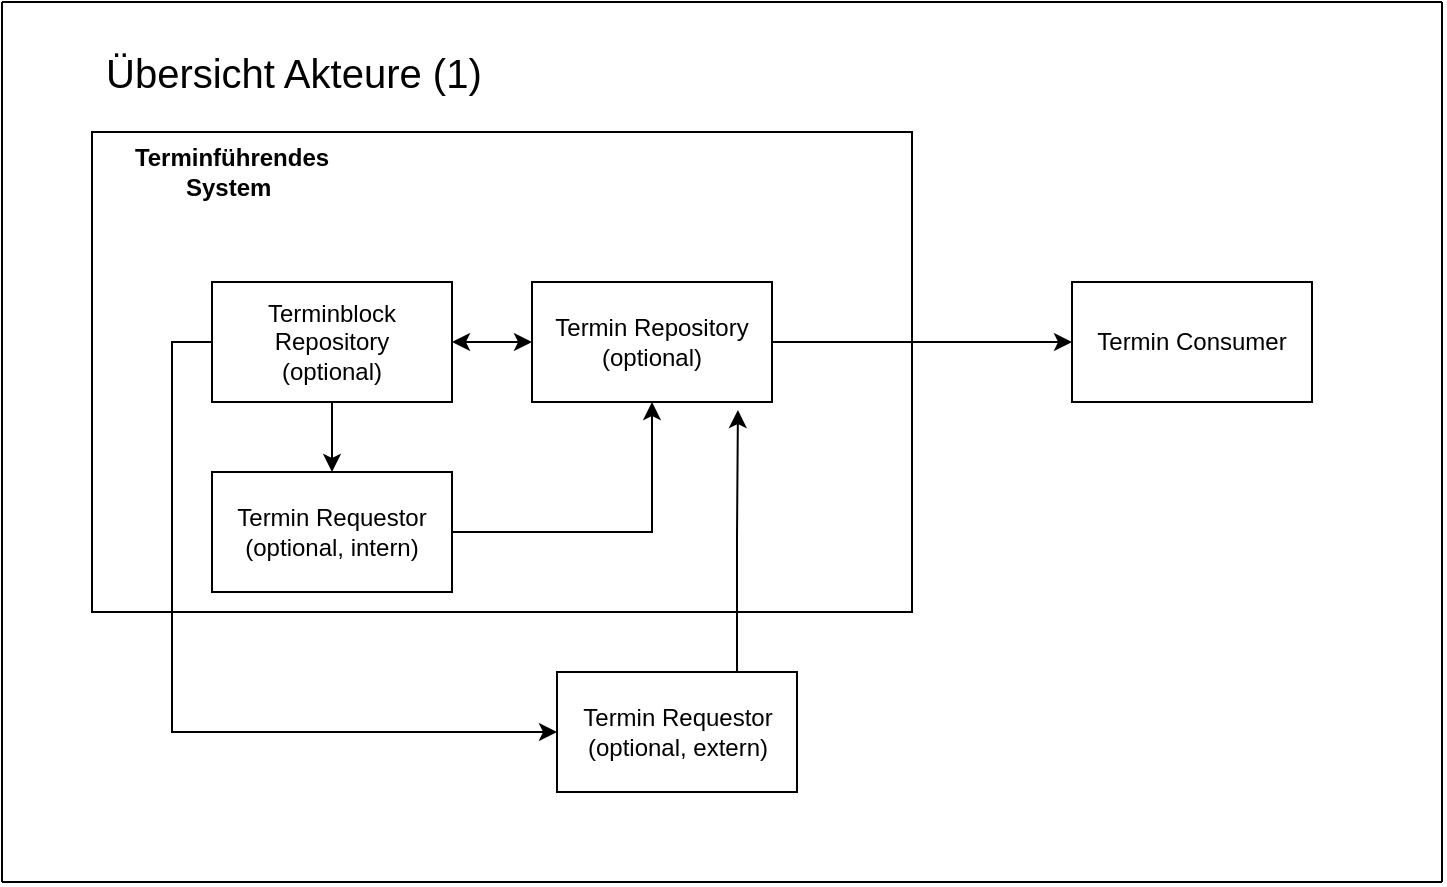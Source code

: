 <mxfile version="17.2.1" type="device"><diagram id="hm4ETkmZMwCM4kh5RkB9" name="Page-1"><mxGraphModel dx="475" dy="743" grid="1" gridSize="10" guides="1" tooltips="1" connect="1" arrows="1" fold="1" page="1" pageScale="1" pageWidth="827" pageHeight="1169" math="0" shadow="0"><root><mxCell id="0"/><mxCell id="1" parent="0"/><mxCell id="pFwJQK2F6OKmjutG3gVt-19" value="" style="rounded=0;whiteSpace=wrap;html=1;fillColor=none;" parent="1" vertex="1"><mxGeometry x="925" y="105" width="410" height="240" as="geometry"/></mxCell><mxCell id="pFwJQK2F6OKmjutG3gVt-20" style="edgeStyle=orthogonalEdgeStyle;rounded=0;orthogonalLoop=1;jettySize=auto;html=1;exitX=1;exitY=0.5;exitDx=0;exitDy=0;" parent="1" source="pFwJQK2F6OKmjutG3gVt-21" target="pFwJQK2F6OKmjutG3gVt-27" edge="1"><mxGeometry relative="1" as="geometry"/></mxCell><mxCell id="pFwJQK2F6OKmjutG3gVt-21" value="Termin Repository&lt;br&gt;(optional)" style="rounded=0;whiteSpace=wrap;html=1;" parent="1" vertex="1"><mxGeometry x="1145" y="180" width="120" height="60" as="geometry"/></mxCell><mxCell id="pFwJQK2F6OKmjutG3gVt-22" style="edgeStyle=orthogonalEdgeStyle;rounded=0;orthogonalLoop=1;jettySize=auto;html=1;exitX=1;exitY=0.5;exitDx=0;exitDy=0;entryX=0;entryY=0.5;entryDx=0;entryDy=0;startArrow=classic;startFill=1;" parent="1" source="pFwJQK2F6OKmjutG3gVt-25" target="pFwJQK2F6OKmjutG3gVt-21" edge="1"><mxGeometry relative="1" as="geometry"/></mxCell><mxCell id="pFwJQK2F6OKmjutG3gVt-23" style="edgeStyle=orthogonalEdgeStyle;rounded=0;orthogonalLoop=1;jettySize=auto;html=1;exitX=0.5;exitY=1;exitDx=0;exitDy=0;entryX=0.5;entryY=0;entryDx=0;entryDy=0;fontSize=20;" parent="1" source="pFwJQK2F6OKmjutG3gVt-25" target="pFwJQK2F6OKmjutG3gVt-35" edge="1"><mxGeometry relative="1" as="geometry"/></mxCell><mxCell id="pFwJQK2F6OKmjutG3gVt-24" style="edgeStyle=orthogonalEdgeStyle;rounded=0;orthogonalLoop=1;jettySize=auto;html=1;exitX=0;exitY=0.5;exitDx=0;exitDy=0;entryX=0;entryY=0.5;entryDx=0;entryDy=0;fontSize=20;" parent="1" source="pFwJQK2F6OKmjutG3gVt-25" target="pFwJQK2F6OKmjutG3gVt-29" edge="1"><mxGeometry relative="1" as="geometry"/></mxCell><mxCell id="pFwJQK2F6OKmjutG3gVt-25" value="Terminblock Repository&lt;br&gt;(optional)" style="rounded=0;whiteSpace=wrap;html=1;" parent="1" vertex="1"><mxGeometry x="985" y="180" width="120" height="60" as="geometry"/></mxCell><mxCell id="pFwJQK2F6OKmjutG3gVt-26" value="&lt;b style=&quot;text-align: left&quot;&gt;Terminführendes System&amp;nbsp;&lt;/b&gt;" style="text;html=1;strokeColor=none;fillColor=none;align=center;verticalAlign=middle;whiteSpace=wrap;rounded=0;" parent="1" vertex="1"><mxGeometry x="965" y="110" width="60" height="30" as="geometry"/></mxCell><mxCell id="pFwJQK2F6OKmjutG3gVt-27" value="Termin Consumer" style="rounded=0;whiteSpace=wrap;html=1;fillColor=none;" parent="1" vertex="1"><mxGeometry x="1415" y="180" width="120" height="60" as="geometry"/></mxCell><mxCell id="pFwJQK2F6OKmjutG3gVt-28" style="edgeStyle=orthogonalEdgeStyle;rounded=0;orthogonalLoop=1;jettySize=auto;html=1;exitX=0.75;exitY=0;exitDx=0;exitDy=0;entryX=0.858;entryY=1.067;entryDx=0;entryDy=0;entryPerimeter=0;" parent="1" source="pFwJQK2F6OKmjutG3gVt-29" target="pFwJQK2F6OKmjutG3gVt-21" edge="1"><mxGeometry relative="1" as="geometry"/></mxCell><mxCell id="pFwJQK2F6OKmjutG3gVt-29" value="Termin Requestor (optional, extern)" style="rounded=0;whiteSpace=wrap;html=1;fillColor=none;" parent="1" vertex="1"><mxGeometry x="1157.5" y="375" width="120" height="60" as="geometry"/></mxCell><mxCell id="pFwJQK2F6OKmjutG3gVt-30" value="" style="endArrow=none;html=1;rounded=0;" parent="1" edge="1"><mxGeometry width="50" height="50" relative="1" as="geometry"><mxPoint x="880" y="480" as="sourcePoint"/><mxPoint x="880" y="40" as="targetPoint"/></mxGeometry></mxCell><mxCell id="pFwJQK2F6OKmjutG3gVt-31" value="" style="endArrow=none;html=1;rounded=0;" parent="1" edge="1"><mxGeometry width="50" height="50" relative="1" as="geometry"><mxPoint x="880" y="40" as="sourcePoint"/><mxPoint x="1600" y="40" as="targetPoint"/></mxGeometry></mxCell><mxCell id="pFwJQK2F6OKmjutG3gVt-32" value="" style="endArrow=none;html=1;rounded=0;" parent="1" edge="1"><mxGeometry width="50" height="50" relative="1" as="geometry"><mxPoint x="1600" y="480" as="sourcePoint"/><mxPoint x="1600" y="40" as="targetPoint"/></mxGeometry></mxCell><mxCell id="pFwJQK2F6OKmjutG3gVt-33" value="Übersicht Akteure&lt;span&gt;&#9;&lt;/span&gt; (1)" style="text;html=1;strokeColor=none;fillColor=none;align=left;verticalAlign=middle;whiteSpace=wrap;rounded=0;fontSize=20;" parent="1" vertex="1"><mxGeometry x="930" y="60" width="325" height="30" as="geometry"/></mxCell><mxCell id="pFwJQK2F6OKmjutG3gVt-34" style="edgeStyle=orthogonalEdgeStyle;rounded=0;orthogonalLoop=1;jettySize=auto;html=1;exitX=1;exitY=0.5;exitDx=0;exitDy=0;entryX=0.5;entryY=1;entryDx=0;entryDy=0;fontSize=20;" parent="1" source="pFwJQK2F6OKmjutG3gVt-35" target="pFwJQK2F6OKmjutG3gVt-21" edge="1"><mxGeometry relative="1" as="geometry"/></mxCell><mxCell id="pFwJQK2F6OKmjutG3gVt-35" value="Termin Requestor (optional, intern)" style="rounded=0;whiteSpace=wrap;html=1;fillColor=none;" parent="1" vertex="1"><mxGeometry x="985" y="275" width="120" height="60" as="geometry"/></mxCell><mxCell id="pFwJQK2F6OKmjutG3gVt-36" value="" style="endArrow=none;html=1;rounded=0;" parent="1" edge="1"><mxGeometry width="50" height="50" relative="1" as="geometry"><mxPoint x="880" y="480" as="sourcePoint"/><mxPoint x="1600" y="480" as="targetPoint"/></mxGeometry></mxCell></root></mxGraphModel></diagram></mxfile>